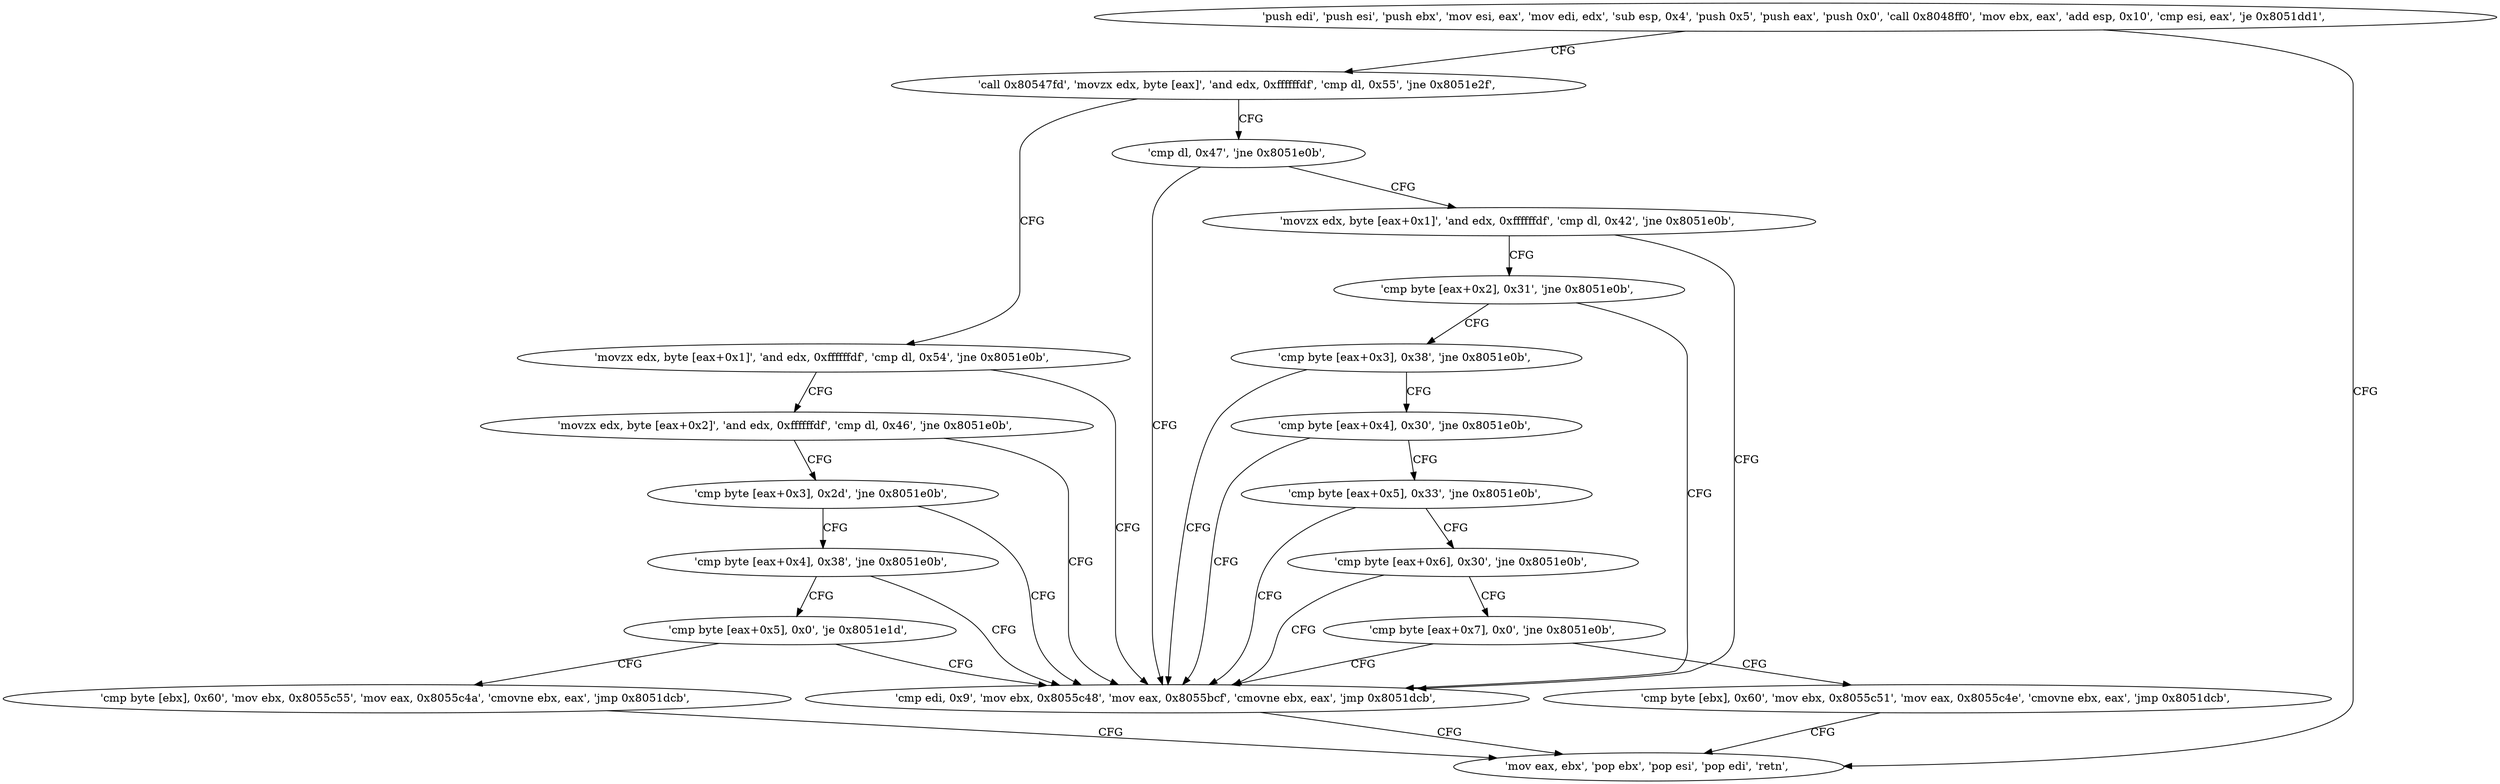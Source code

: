 digraph "func" {
"134553006" [label = "'push edi', 'push esi', 'push ebx', 'mov esi, eax', 'mov edi, edx', 'sub esp, 0x4', 'push 0x5', 'push eax', 'push 0x0', 'call 0x8048ff0', 'mov ebx, eax', 'add esp, 0x10', 'cmp esi, eax', 'je 0x8051dd1', " ]
"134553041" [label = "'call 0x80547fd', 'movzx edx, byte [eax]', 'and edx, 0xffffffdf', 'cmp dl, 0x55', 'jne 0x8051e2f', " ]
"134553035" [label = "'mov eax, ebx', 'pop ebx', 'pop esi', 'pop edi', 'retn', " ]
"134553135" [label = "'cmp dl, 0x47', 'jne 0x8051e0b', " ]
"134553057" [label = "'movzx edx, byte [eax+0x1]', 'and edx, 0xffffffdf', 'cmp dl, 0x54', 'jne 0x8051e0b', " ]
"134553099" [label = "'cmp edi, 0x9', 'mov ebx, 0x8055c48', 'mov eax, 0x8055bcf', 'cmovne ebx, eax', 'jmp 0x8051dcb', " ]
"134553140" [label = "'movzx edx, byte [eax+0x1]', 'and edx, 0xffffffdf', 'cmp dl, 0x42', 'jne 0x8051e0b', " ]
"134553069" [label = "'movzx edx, byte [eax+0x2]', 'and edx, 0xffffffdf', 'cmp dl, 0x46', 'jne 0x8051e0b', " ]
"134553152" [label = "'cmp byte [eax+0x2], 0x31', 'jne 0x8051e0b', " ]
"134553081" [label = "'cmp byte [eax+0x3], 0x2d', 'jne 0x8051e0b', " ]
"134553158" [label = "'cmp byte [eax+0x3], 0x38', 'jne 0x8051e0b', " ]
"134553087" [label = "'cmp byte [eax+0x4], 0x38', 'jne 0x8051e0b', " ]
"134553164" [label = "'cmp byte [eax+0x4], 0x30', 'jne 0x8051e0b', " ]
"134553093" [label = "'cmp byte [eax+0x5], 0x0', 'je 0x8051e1d', " ]
"134553170" [label = "'cmp byte [eax+0x5], 0x33', 'jne 0x8051e0b', " ]
"134553117" [label = "'cmp byte [ebx], 0x60', 'mov ebx, 0x8055c55', 'mov eax, 0x8055c4a', 'cmovne ebx, eax', 'jmp 0x8051dcb', " ]
"134553176" [label = "'cmp byte [eax+0x6], 0x30', 'jne 0x8051e0b', " ]
"134553182" [label = "'cmp byte [eax+0x7], 0x0', 'jne 0x8051e0b', " ]
"134553188" [label = "'cmp byte [ebx], 0x60', 'mov ebx, 0x8055c51', 'mov eax, 0x8055c4e', 'cmovne ebx, eax', 'jmp 0x8051dcb', " ]
"134553006" -> "134553041" [ label = "CFG" ]
"134553006" -> "134553035" [ label = "CFG" ]
"134553041" -> "134553135" [ label = "CFG" ]
"134553041" -> "134553057" [ label = "CFG" ]
"134553135" -> "134553099" [ label = "CFG" ]
"134553135" -> "134553140" [ label = "CFG" ]
"134553057" -> "134553099" [ label = "CFG" ]
"134553057" -> "134553069" [ label = "CFG" ]
"134553099" -> "134553035" [ label = "CFG" ]
"134553140" -> "134553099" [ label = "CFG" ]
"134553140" -> "134553152" [ label = "CFG" ]
"134553069" -> "134553099" [ label = "CFG" ]
"134553069" -> "134553081" [ label = "CFG" ]
"134553152" -> "134553099" [ label = "CFG" ]
"134553152" -> "134553158" [ label = "CFG" ]
"134553081" -> "134553099" [ label = "CFG" ]
"134553081" -> "134553087" [ label = "CFG" ]
"134553158" -> "134553099" [ label = "CFG" ]
"134553158" -> "134553164" [ label = "CFG" ]
"134553087" -> "134553099" [ label = "CFG" ]
"134553087" -> "134553093" [ label = "CFG" ]
"134553164" -> "134553099" [ label = "CFG" ]
"134553164" -> "134553170" [ label = "CFG" ]
"134553093" -> "134553117" [ label = "CFG" ]
"134553093" -> "134553099" [ label = "CFG" ]
"134553170" -> "134553099" [ label = "CFG" ]
"134553170" -> "134553176" [ label = "CFG" ]
"134553117" -> "134553035" [ label = "CFG" ]
"134553176" -> "134553099" [ label = "CFG" ]
"134553176" -> "134553182" [ label = "CFG" ]
"134553182" -> "134553099" [ label = "CFG" ]
"134553182" -> "134553188" [ label = "CFG" ]
"134553188" -> "134553035" [ label = "CFG" ]
}
